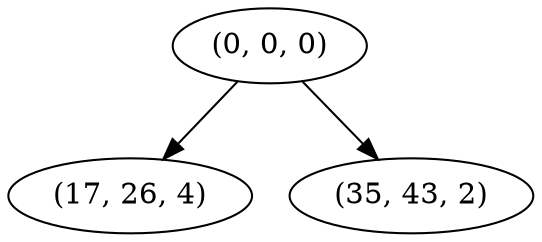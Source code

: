 digraph tree {
    "(0, 0, 0)";
    "(17, 26, 4)";
    "(35, 43, 2)";
    "(0, 0, 0)" -> "(17, 26, 4)";
    "(0, 0, 0)" -> "(35, 43, 2)";
}
